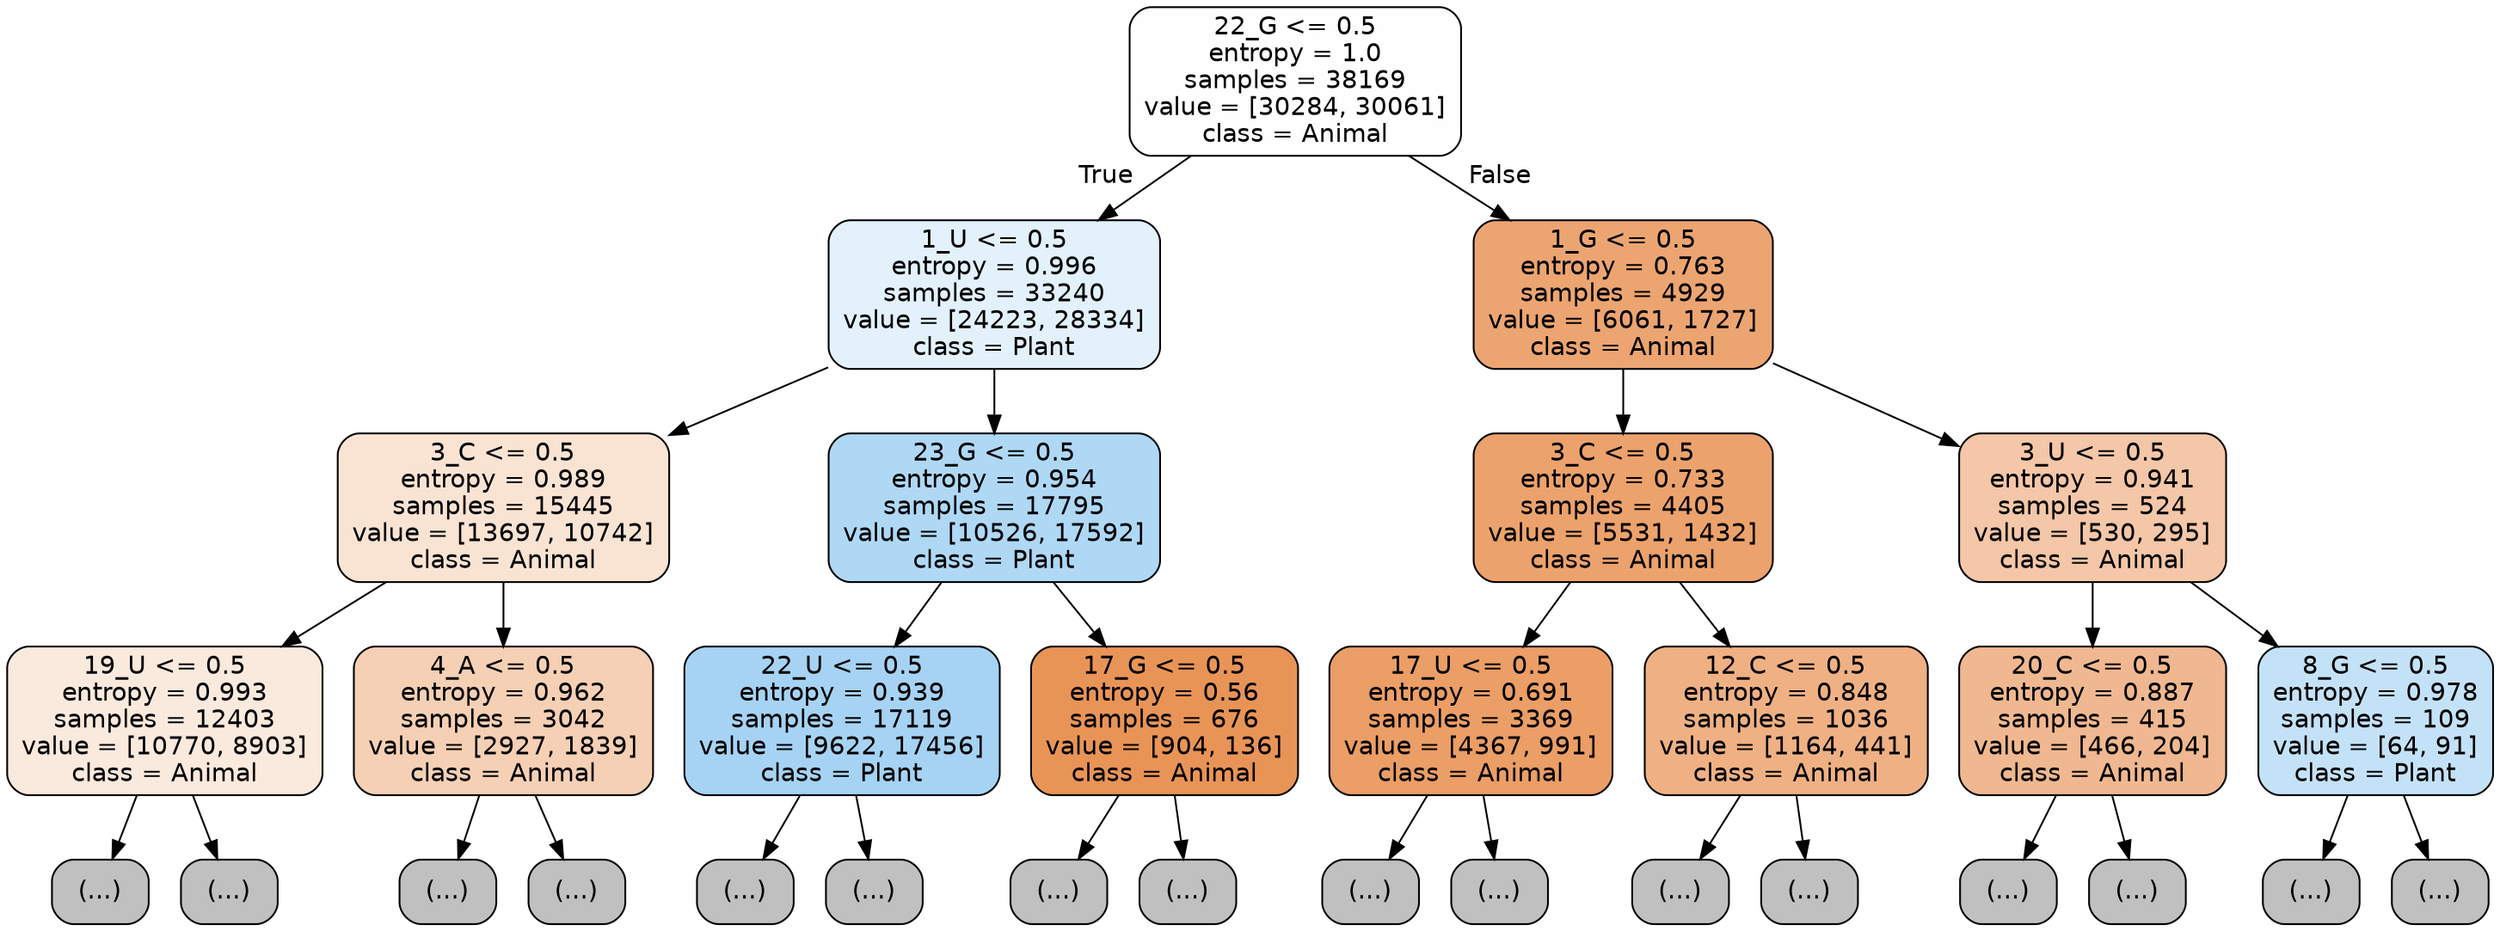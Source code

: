 digraph Tree {
node [shape=box, style="filled, rounded", color="black", fontname="helvetica"] ;
edge [fontname="helvetica"] ;
0 [label="22_G <= 0.5\nentropy = 1.0\nsamples = 38169\nvalue = [30284, 30061]\nclass = Animal", fillcolor="#fffefe"] ;
1 [label="1_U <= 0.5\nentropy = 0.996\nsamples = 33240\nvalue = [24223, 28334]\nclass = Plant", fillcolor="#e2f1fb"] ;
0 -> 1 [labeldistance=2.5, labelangle=45, headlabel="True"] ;
2 [label="3_C <= 0.5\nentropy = 0.989\nsamples = 15445\nvalue = [13697, 10742]\nclass = Animal", fillcolor="#f9e4d4"] ;
1 -> 2 ;
3 [label="19_U <= 0.5\nentropy = 0.993\nsamples = 12403\nvalue = [10770, 8903]\nclass = Animal", fillcolor="#fae9dd"] ;
2 -> 3 ;
4 [label="(...)", fillcolor="#C0C0C0"] ;
3 -> 4 ;
4973 [label="(...)", fillcolor="#C0C0C0"] ;
3 -> 4973 ;
6580 [label="4_A <= 0.5\nentropy = 0.962\nsamples = 3042\nvalue = [2927, 1839]\nclass = Animal", fillcolor="#f5d0b5"] ;
2 -> 6580 ;
6581 [label="(...)", fillcolor="#C0C0C0"] ;
6580 -> 6581 ;
7854 [label="(...)", fillcolor="#C0C0C0"] ;
6580 -> 7854 ;
8287 [label="23_G <= 0.5\nentropy = 0.954\nsamples = 17795\nvalue = [10526, 17592]\nclass = Plant", fillcolor="#afd8f5"] ;
1 -> 8287 ;
8288 [label="22_U <= 0.5\nentropy = 0.939\nsamples = 17119\nvalue = [9622, 17456]\nclass = Plant", fillcolor="#a6d3f3"] ;
8287 -> 8288 ;
8289 [label="(...)", fillcolor="#C0C0C0"] ;
8288 -> 8289 ;
13612 [label="(...)", fillcolor="#C0C0C0"] ;
8288 -> 13612 ;
14499 [label="17_G <= 0.5\nentropy = 0.56\nsamples = 676\nvalue = [904, 136]\nclass = Animal", fillcolor="#e99457"] ;
8287 -> 14499 ;
14500 [label="(...)", fillcolor="#C0C0C0"] ;
14499 -> 14500 ;
14645 [label="(...)", fillcolor="#C0C0C0"] ;
14499 -> 14645 ;
14694 [label="1_G <= 0.5\nentropy = 0.763\nsamples = 4929\nvalue = [6061, 1727]\nclass = Animal", fillcolor="#eca571"] ;
0 -> 14694 [labeldistance=2.5, labelangle=-45, headlabel="False"] ;
14695 [label="3_C <= 0.5\nentropy = 0.733\nsamples = 4405\nvalue = [5531, 1432]\nclass = Animal", fillcolor="#eca26c"] ;
14694 -> 14695 ;
14696 [label="17_U <= 0.5\nentropy = 0.691\nsamples = 3369\nvalue = [4367, 991]\nclass = Animal", fillcolor="#eb9e66"] ;
14695 -> 14696 ;
14697 [label="(...)", fillcolor="#C0C0C0"] ;
14696 -> 14697 ;
15626 [label="(...)", fillcolor="#C0C0C0"] ;
14696 -> 15626 ;
15963 [label="12_C <= 0.5\nentropy = 0.848\nsamples = 1036\nvalue = [1164, 441]\nclass = Animal", fillcolor="#efb184"] ;
14695 -> 15963 ;
15964 [label="(...)", fillcolor="#C0C0C0"] ;
15963 -> 15964 ;
16211 [label="(...)", fillcolor="#C0C0C0"] ;
15963 -> 16211 ;
16282 [label="3_U <= 0.5\nentropy = 0.941\nsamples = 524\nvalue = [530, 295]\nclass = Animal", fillcolor="#f3c7a7"] ;
14694 -> 16282 ;
16283 [label="20_C <= 0.5\nentropy = 0.887\nsamples = 415\nvalue = [466, 204]\nclass = Animal", fillcolor="#f0b890"] ;
16282 -> 16283 ;
16284 [label="(...)", fillcolor="#C0C0C0"] ;
16283 -> 16284 ;
16439 [label="(...)", fillcolor="#C0C0C0"] ;
16283 -> 16439 ;
16502 [label="8_G <= 0.5\nentropy = 0.978\nsamples = 109\nvalue = [64, 91]\nclass = Plant", fillcolor="#c4e2f7"] ;
16282 -> 16502 ;
16503 [label="(...)", fillcolor="#C0C0C0"] ;
16502 -> 16503 ;
16552 [label="(...)", fillcolor="#C0C0C0"] ;
16502 -> 16552 ;
}